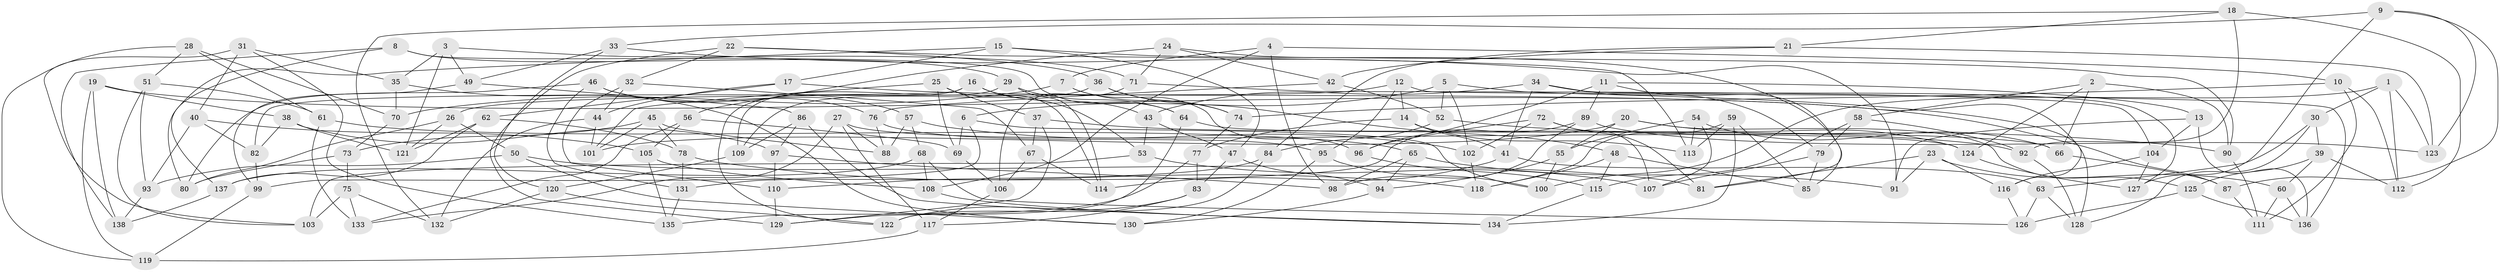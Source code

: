 // Generated by graph-tools (version 1.1) at 2025/50/03/09/25 03:50:52]
// undirected, 138 vertices, 276 edges
graph export_dot {
graph [start="1"]
  node [color=gray90,style=filled];
  1;
  2;
  3;
  4;
  5;
  6;
  7;
  8;
  9;
  10;
  11;
  12;
  13;
  14;
  15;
  16;
  17;
  18;
  19;
  20;
  21;
  22;
  23;
  24;
  25;
  26;
  27;
  28;
  29;
  30;
  31;
  32;
  33;
  34;
  35;
  36;
  37;
  38;
  39;
  40;
  41;
  42;
  43;
  44;
  45;
  46;
  47;
  48;
  49;
  50;
  51;
  52;
  53;
  54;
  55;
  56;
  57;
  58;
  59;
  60;
  61;
  62;
  63;
  64;
  65;
  66;
  67;
  68;
  69;
  70;
  71;
  72;
  73;
  74;
  75;
  76;
  77;
  78;
  79;
  80;
  81;
  82;
  83;
  84;
  85;
  86;
  87;
  88;
  89;
  90;
  91;
  92;
  93;
  94;
  95;
  96;
  97;
  98;
  99;
  100;
  101;
  102;
  103;
  104;
  105;
  106;
  107;
  108;
  109;
  110;
  111;
  112;
  113;
  114;
  115;
  116;
  117;
  118;
  119;
  120;
  121;
  122;
  123;
  124;
  125;
  126;
  127;
  128;
  129;
  130;
  131;
  132;
  133;
  134;
  135;
  136;
  137;
  138;
  1 -- 123;
  1 -- 30;
  1 -- 112;
  1 -- 100;
  2 -- 58;
  2 -- 124;
  2 -- 66;
  2 -- 90;
  3 -- 49;
  3 -- 35;
  3 -- 121;
  3 -- 71;
  4 -- 10;
  4 -- 98;
  4 -- 108;
  4 -- 7;
  5 -- 6;
  5 -- 102;
  5 -- 116;
  5 -- 52;
  6 -- 99;
  6 -- 100;
  6 -- 69;
  7 -- 74;
  7 -- 96;
  7 -- 70;
  8 -- 138;
  8 -- 29;
  8 -- 137;
  8 -- 64;
  9 -- 123;
  9 -- 33;
  9 -- 127;
  9 -- 87;
  10 -- 74;
  10 -- 112;
  10 -- 111;
  11 -- 89;
  11 -- 85;
  11 -- 13;
  11 -- 96;
  12 -- 136;
  12 -- 95;
  12 -- 26;
  12 -- 14;
  13 -- 91;
  13 -- 104;
  13 -- 136;
  14 -- 41;
  14 -- 113;
  14 -- 77;
  15 -- 17;
  15 -- 47;
  15 -- 80;
  15 -- 90;
  16 -- 53;
  16 -- 82;
  16 -- 43;
  16 -- 122;
  17 -- 62;
  17 -- 128;
  17 -- 44;
  18 -- 21;
  18 -- 112;
  18 -- 132;
  18 -- 92;
  19 -- 38;
  19 -- 138;
  19 -- 87;
  19 -- 119;
  20 -- 124;
  20 -- 101;
  20 -- 125;
  20 -- 55;
  21 -- 84;
  21 -- 42;
  21 -- 123;
  22 -- 36;
  22 -- 32;
  22 -- 113;
  22 -- 129;
  23 -- 81;
  23 -- 60;
  23 -- 91;
  23 -- 116;
  24 -- 42;
  24 -- 71;
  24 -- 81;
  24 -- 56;
  25 -- 37;
  25 -- 114;
  25 -- 101;
  25 -- 69;
  26 -- 80;
  26 -- 121;
  26 -- 50;
  27 -- 133;
  27 -- 117;
  27 -- 88;
  27 -- 124;
  28 -- 119;
  28 -- 70;
  28 -- 61;
  28 -- 51;
  29 -- 114;
  29 -- 109;
  29 -- 64;
  30 -- 39;
  30 -- 128;
  30 -- 63;
  31 -- 103;
  31 -- 40;
  31 -- 135;
  31 -- 35;
  32 -- 44;
  32 -- 110;
  32 -- 67;
  33 -- 49;
  33 -- 91;
  33 -- 120;
  34 -- 43;
  34 -- 127;
  34 -- 79;
  34 -- 41;
  35 -- 130;
  35 -- 70;
  36 -- 74;
  36 -- 109;
  36 -- 48;
  37 -- 92;
  37 -- 67;
  37 -- 129;
  38 -- 121;
  38 -- 82;
  38 -- 97;
  39 -- 112;
  39 -- 60;
  39 -- 125;
  40 -- 93;
  40 -- 105;
  40 -- 82;
  41 -- 63;
  41 -- 114;
  42 -- 52;
  42 -- 76;
  43 -- 47;
  43 -- 53;
  44 -- 101;
  44 -- 132;
  45 -- 101;
  45 -- 78;
  45 -- 73;
  45 -- 88;
  46 -- 80;
  46 -- 76;
  46 -- 57;
  46 -- 131;
  47 -- 83;
  47 -- 94;
  48 -- 115;
  48 -- 85;
  48 -- 118;
  49 -- 86;
  49 -- 99;
  50 -- 81;
  50 -- 93;
  50 -- 130;
  51 -- 61;
  51 -- 93;
  51 -- 103;
  52 -- 90;
  52 -- 84;
  53 -- 103;
  53 -- 107;
  54 -- 107;
  54 -- 55;
  54 -- 66;
  54 -- 113;
  55 -- 94;
  55 -- 100;
  56 -- 69;
  56 -- 105;
  56 -- 133;
  57 -- 68;
  57 -- 88;
  57 -- 102;
  58 -- 92;
  58 -- 115;
  58 -- 79;
  59 -- 134;
  59 -- 118;
  59 -- 113;
  59 -- 85;
  60 -- 136;
  60 -- 111;
  61 -- 65;
  61 -- 133;
  62 -- 121;
  62 -- 78;
  62 -- 137;
  63 -- 128;
  63 -- 126;
  64 -- 66;
  64 -- 129;
  65 -- 94;
  65 -- 98;
  65 -- 91;
  66 -- 87;
  67 -- 106;
  67 -- 114;
  68 -- 137;
  68 -- 108;
  68 -- 126;
  69 -- 106;
  70 -- 73;
  71 -- 104;
  71 -- 106;
  72 -- 96;
  72 -- 102;
  72 -- 81;
  72 -- 107;
  73 -- 75;
  73 -- 80;
  74 -- 77;
  75 -- 103;
  75 -- 132;
  75 -- 133;
  76 -- 95;
  76 -- 88;
  77 -- 83;
  77 -- 135;
  78 -- 118;
  78 -- 131;
  79 -- 85;
  79 -- 107;
  82 -- 99;
  83 -- 122;
  83 -- 117;
  84 -- 110;
  84 -- 122;
  86 -- 134;
  86 -- 97;
  86 -- 109;
  87 -- 111;
  89 -- 131;
  89 -- 98;
  89 -- 123;
  90 -- 111;
  92 -- 128;
  93 -- 138;
  94 -- 130;
  95 -- 100;
  95 -- 130;
  96 -- 115;
  97 -- 98;
  97 -- 110;
  99 -- 119;
  102 -- 118;
  104 -- 116;
  104 -- 127;
  105 -- 108;
  105 -- 135;
  106 -- 117;
  108 -- 134;
  109 -- 120;
  110 -- 129;
  115 -- 134;
  116 -- 126;
  117 -- 119;
  120 -- 122;
  120 -- 132;
  124 -- 127;
  125 -- 126;
  125 -- 136;
  131 -- 135;
  137 -- 138;
}
